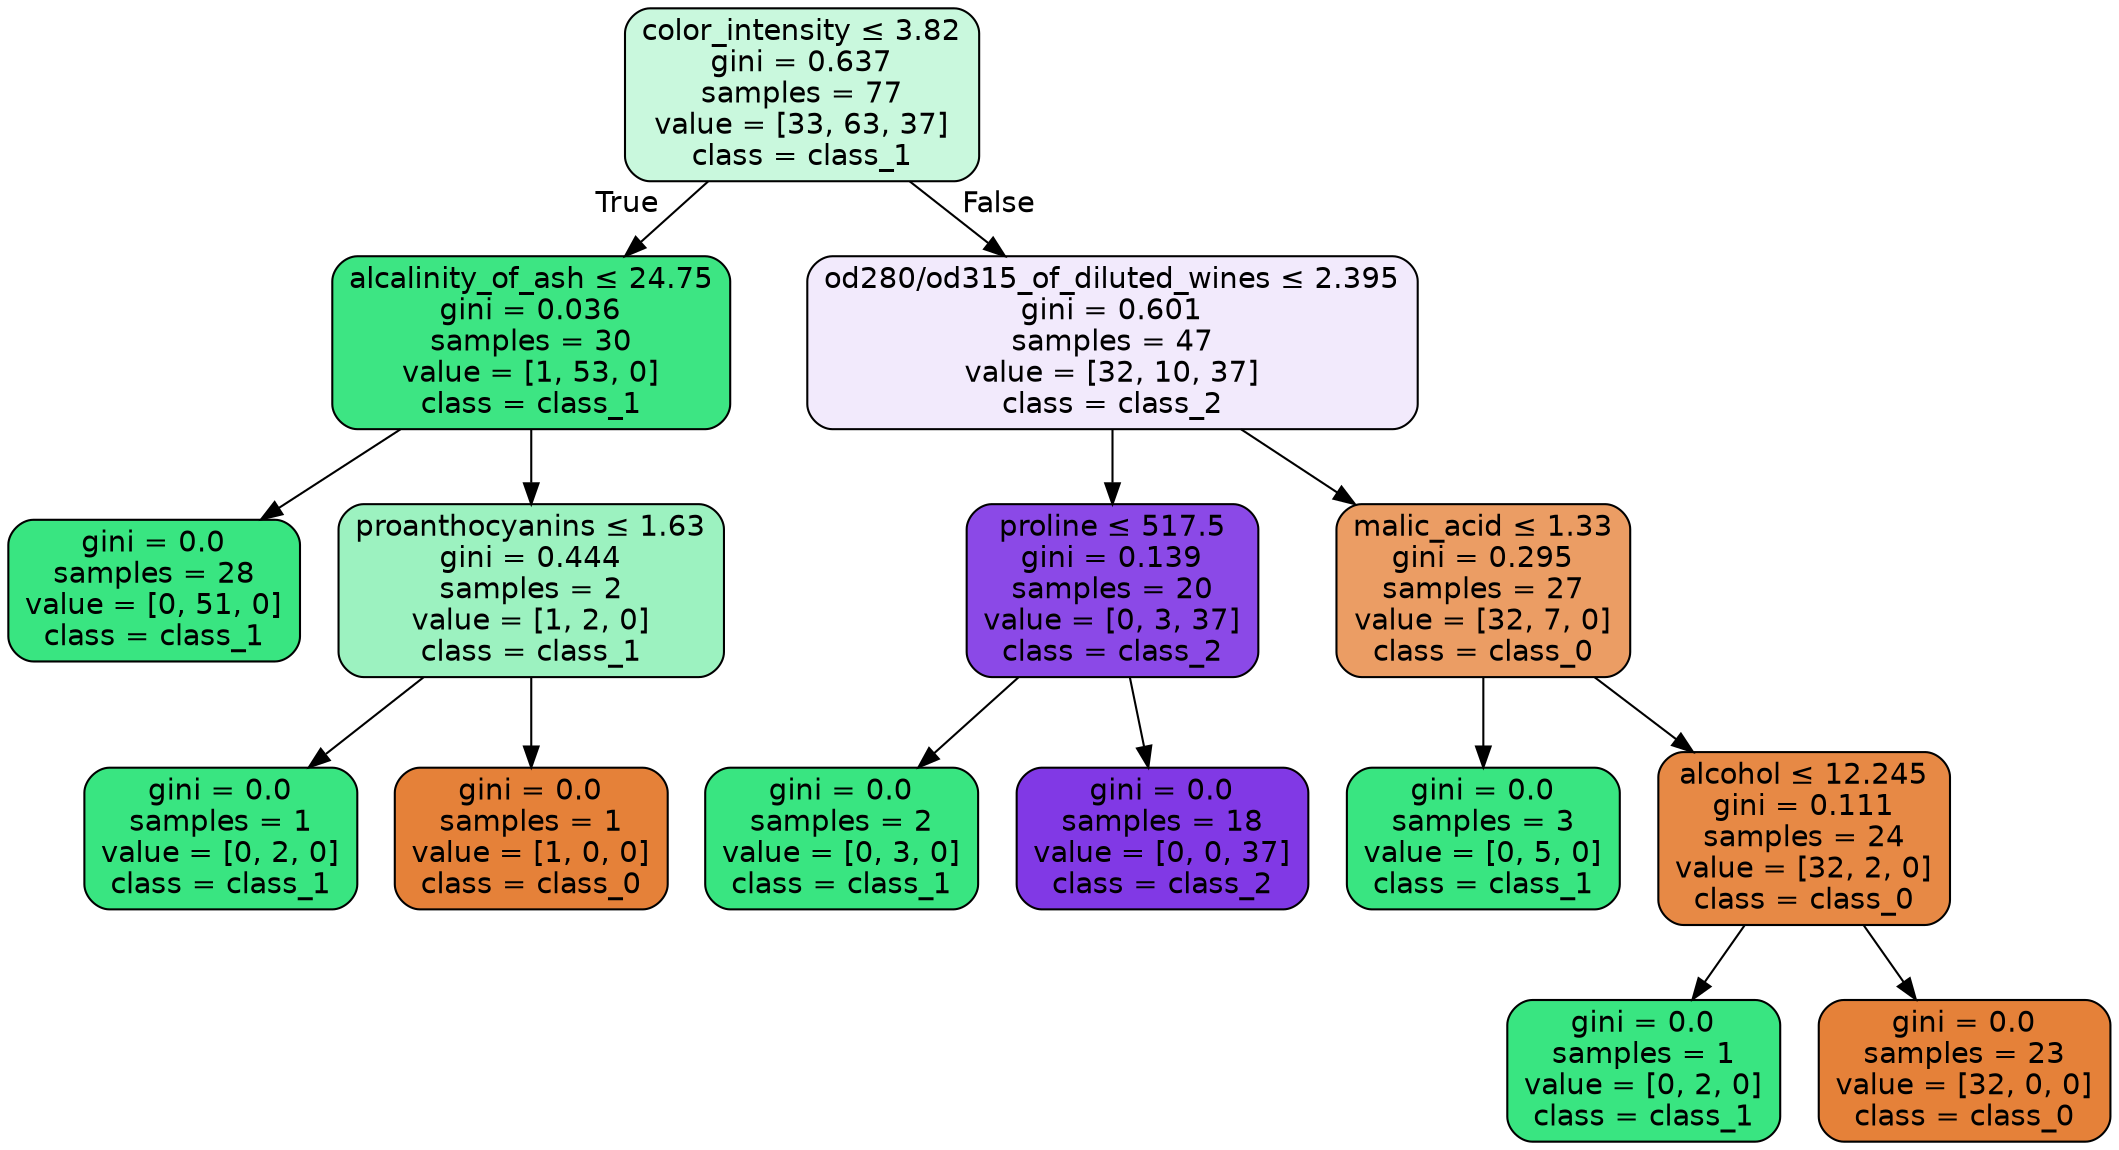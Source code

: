 digraph Tree {
node [shape=box, style="filled, rounded", color="black", fontname="helvetica"] ;
edge [fontname="helvetica"] ;
0 [label=<color_intensity &le; 3.82<br/>gini = 0.637<br/>samples = 77<br/>value = [33, 63, 37]<br/>class = class_1>, fillcolor="#c9f8dd"] ;
1 [label=<alcalinity_of_ash &le; 24.75<br/>gini = 0.036<br/>samples = 30<br/>value = [1, 53, 0]<br/>class = class_1>, fillcolor="#3de583"] ;
0 -> 1 [labeldistance=2.5, labelangle=45, headlabel="True"] ;
2 [label=<gini = 0.0<br/>samples = 28<br/>value = [0, 51, 0]<br/>class = class_1>, fillcolor="#39e581"] ;
1 -> 2 ;
3 [label=<proanthocyanins &le; 1.63<br/>gini = 0.444<br/>samples = 2<br/>value = [1, 2, 0]<br/>class = class_1>, fillcolor="#9cf2c0"] ;
1 -> 3 ;
4 [label=<gini = 0.0<br/>samples = 1<br/>value = [0, 2, 0]<br/>class = class_1>, fillcolor="#39e581"] ;
3 -> 4 ;
5 [label=<gini = 0.0<br/>samples = 1<br/>value = [1, 0, 0]<br/>class = class_0>, fillcolor="#e58139"] ;
3 -> 5 ;
6 [label=<od280/od315_of_diluted_wines &le; 2.395<br/>gini = 0.601<br/>samples = 47<br/>value = [32, 10, 37]<br/>class = class_2>, fillcolor="#f2eafc"] ;
0 -> 6 [labeldistance=2.5, labelangle=-45, headlabel="False"] ;
7 [label=<proline &le; 517.5<br/>gini = 0.139<br/>samples = 20<br/>value = [0, 3, 37]<br/>class = class_2>, fillcolor="#8b49e7"] ;
6 -> 7 ;
8 [label=<gini = 0.0<br/>samples = 2<br/>value = [0, 3, 0]<br/>class = class_1>, fillcolor="#39e581"] ;
7 -> 8 ;
9 [label=<gini = 0.0<br/>samples = 18<br/>value = [0, 0, 37]<br/>class = class_2>, fillcolor="#8139e5"] ;
7 -> 9 ;
10 [label=<malic_acid &le; 1.33<br/>gini = 0.295<br/>samples = 27<br/>value = [32, 7, 0]<br/>class = class_0>, fillcolor="#eb9d64"] ;
6 -> 10 ;
11 [label=<gini = 0.0<br/>samples = 3<br/>value = [0, 5, 0]<br/>class = class_1>, fillcolor="#39e581"] ;
10 -> 11 ;
12 [label=<alcohol &le; 12.245<br/>gini = 0.111<br/>samples = 24<br/>value = [32, 2, 0]<br/>class = class_0>, fillcolor="#e78945"] ;
10 -> 12 ;
13 [label=<gini = 0.0<br/>samples = 1<br/>value = [0, 2, 0]<br/>class = class_1>, fillcolor="#39e581"] ;
12 -> 13 ;
14 [label=<gini = 0.0<br/>samples = 23<br/>value = [32, 0, 0]<br/>class = class_0>, fillcolor="#e58139"] ;
12 -> 14 ;
}
